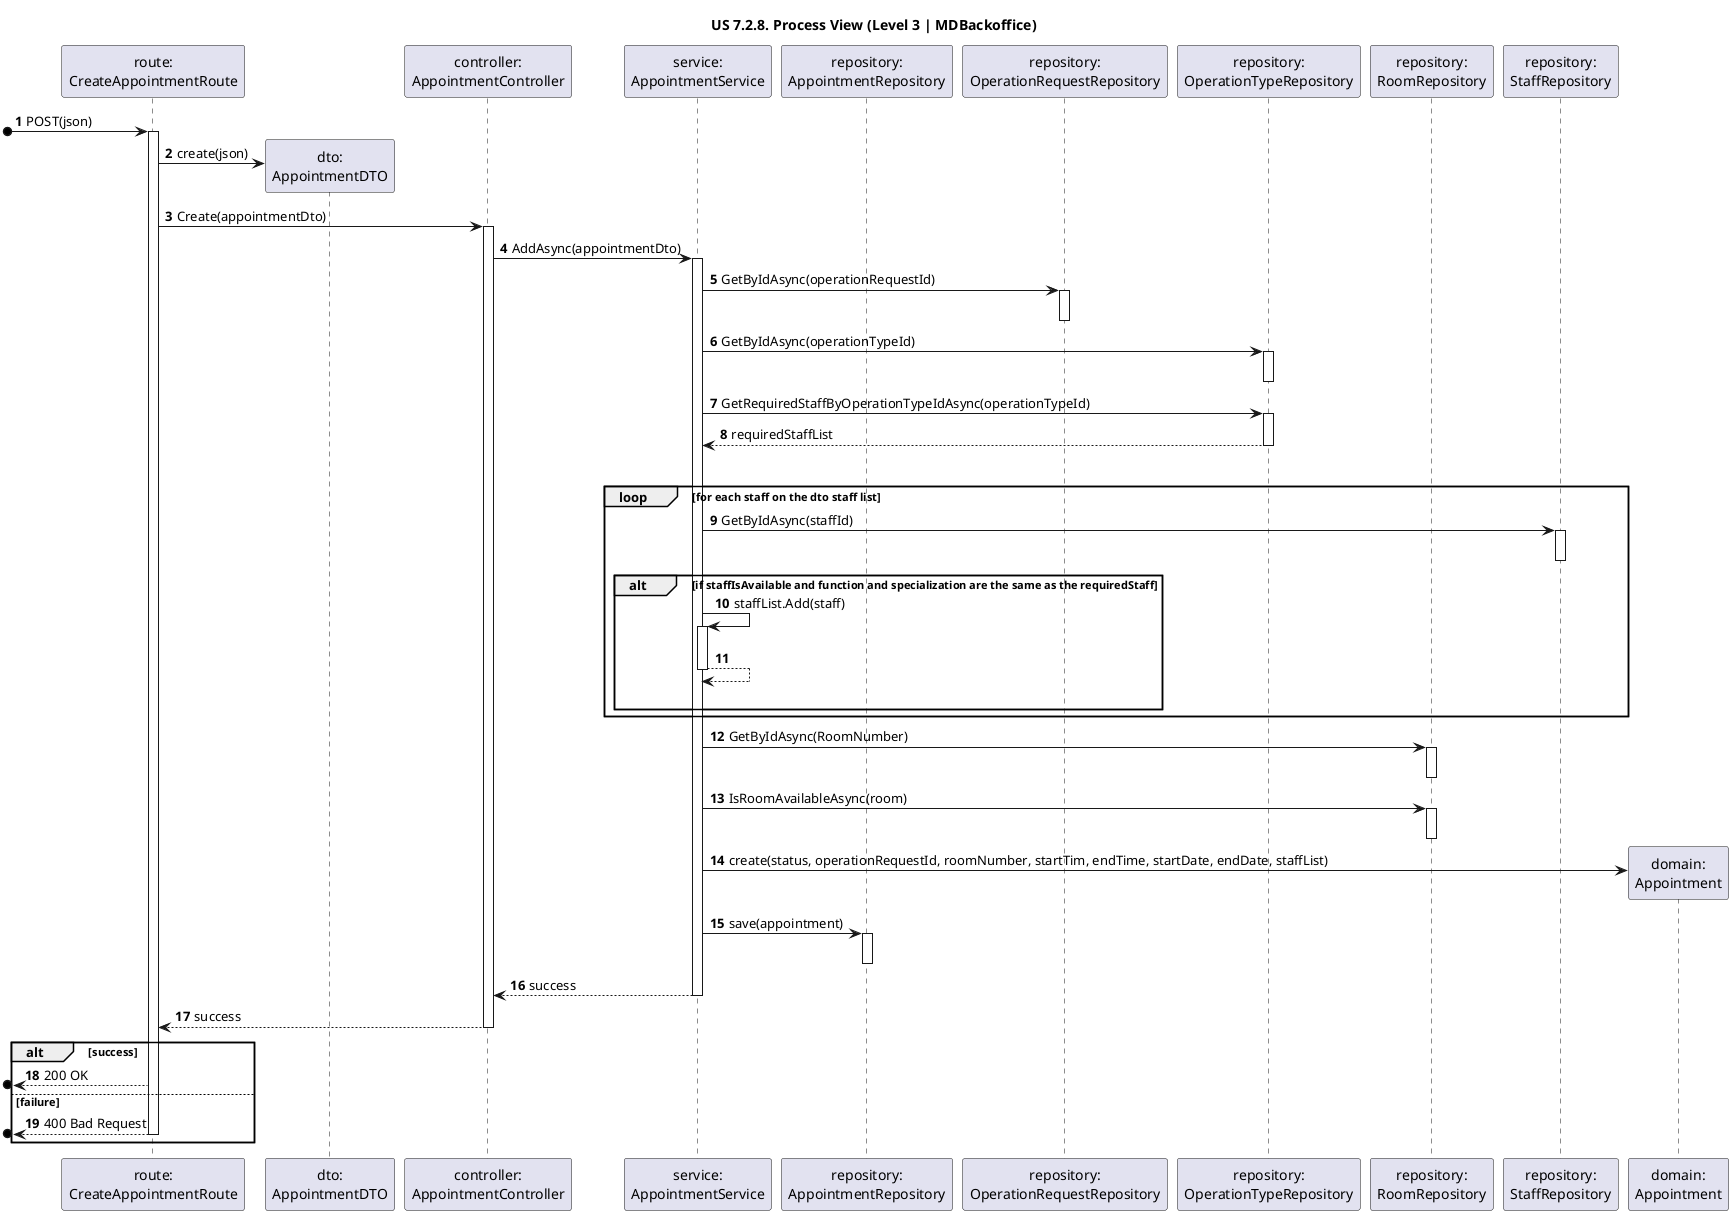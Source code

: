 @startuml
'https://plantuml.com/sequence-diagram

title "US 7.2.8. Process View (Level 3 | MDBackoffice)"

autonumber

participant "route:\nCreateAppointmentRoute" as ROUTE
participant "dto:\nAppointmentDTO" as DTO
participant "controller:\nAppointmentController" as CTRL

participant "service:\nAppointmentService" as SER
participant "repository:\nAppointmentRepository" as REPO
participant "repository:\nOperationRequestRepository" as OpReqREPO
participant "repository:\nOperationTypeRepository" as OpTyREPO
participant "repository:\nRoomRepository" as RoomREPO
participant "repository:\nStaffRepository" as StaffREPO
participant "domain:\nAppointment" as APP

[o-> ROUTE : POST(json)
activate ROUTE

ROUTE -> DTO ** : create(json)

ROUTE -> CTRL : Create(appointmentDto)
activate CTRL

CTRL -> SER : AddAsync(appointmentDto)
activate SER

SER -> OpReqREPO : GetByIdAsync(operationRequestId)
activate OpReqREPO
deactivate OpReqREPO

SER -> OpTyREPO : GetByIdAsync(operationTypeId)
activate OpTyREPO
deactivate OpTyREPO

SER -> OpTyREPO : GetRequiredStaffByOperationTypeIdAsync(operationTypeId)
activate OpTyREPO

OpTyREPO --> SER : requiredStaffList
deactivate OpTyREPO

loop for each required staff

loop for each staff on the dto staff list
SER -> StaffREPO : GetByIdAsync(staffId)
activate StaffREPO
deactivate StaffREPO

alt if staffIsAvailable and function and specialization are the same as the requiredStaff
SER -> SER : staffList.Add(staff)
activate SER
SER --> SER :
deactivate SER
|||

end alt
end loop


SER -> RoomREPO : GetByIdAsync(RoomNumber)
activate RoomREPO
deactivate RoomREPO

SER -> RoomREPO : IsRoomAvailableAsync(room)
activate RoomREPO
deactivate RoomREPO


SER -> APP **: create(status, operationRequestId, roomNumber, startTim, endTime, startDate, endDate, staffList)

SER -> REPO : save(appointment)
activate REPO
deactivate REPO

SER --> CTRL: success
deactivate SER
CTRL --> ROUTE: success
deactivate CTRL

alt success
[o<-- ROUTE : 200 OK

else failure

[o<-- ROUTE : 400 Bad Request
deactivate ROUTE
end alt

@enduml